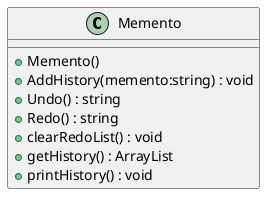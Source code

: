 @startuml
class Memento {
    + Memento()
    + AddHistory(memento:string) : void
    + Undo() : string
    + Redo() : string
    + clearRedoList() : void
    + getHistory() : ArrayList
    + printHistory() : void
}
@enduml
